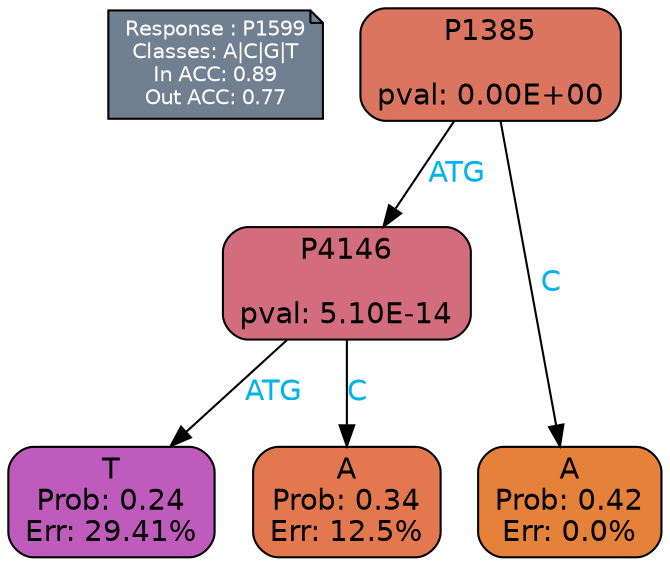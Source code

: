 digraph Tree {
node [shape=box, style="filled, rounded", color="black", fontname=helvetica] ;
graph [ranksep=equally, splines=polylines, bgcolor=transparent, dpi=600] ;
edge [fontname=helvetica] ;
LEGEND [label="Response : P1599
Classes: A|C|G|T
In ACC: 0.89
Out ACC: 0.77
",shape=note,align=left,style=filled,fillcolor="slategray",fontcolor="white",fontsize=10];1 [label="P1385

pval: 0.00E+00", fillcolor="#db755f"] ;
2 [label="P4146

pval: 5.10E-14", fillcolor="#d36c7c"] ;
3 [label="T
Prob: 0.24
Err: 29.41%", fillcolor="#be5bbc"] ;
4 [label="A
Prob: 0.34
Err: 12.5%", fillcolor="#e3784e"] ;
5 [label="A
Prob: 0.42
Err: 0.0%", fillcolor="#e58139"] ;
1 -> 2 [label="ATG",fontcolor=deepskyblue2] ;
1 -> 5 [label="C",fontcolor=deepskyblue2] ;
2 -> 3 [label="ATG",fontcolor=deepskyblue2] ;
2 -> 4 [label="C",fontcolor=deepskyblue2] ;
{rank = same; 3;4;5;}{rank = same; LEGEND;1;}}